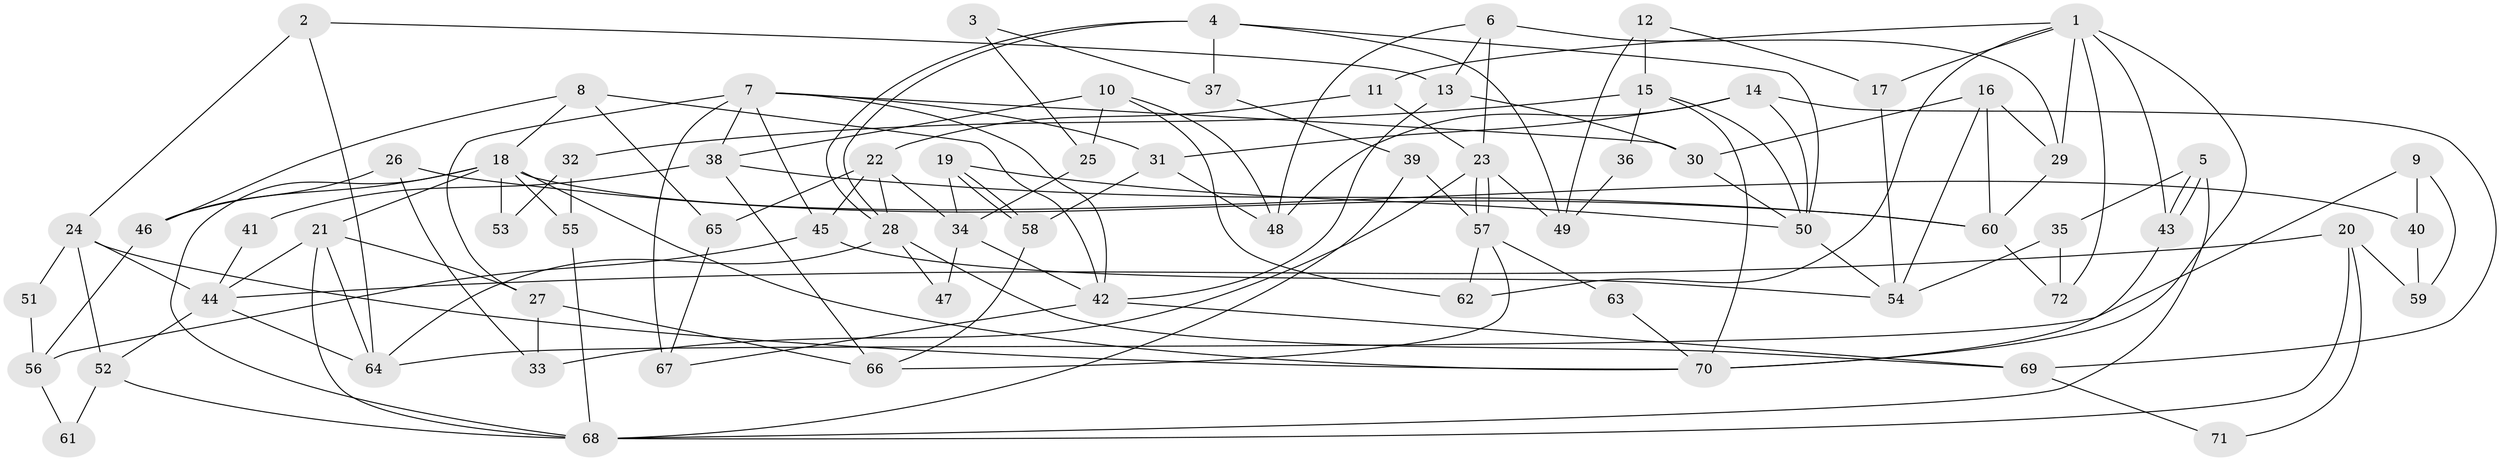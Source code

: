 // coarse degree distribution, {9: 0.09302325581395349, 6: 0.11627906976744186, 3: 0.09302325581395349, 7: 0.06976744186046512, 4: 0.27906976744186046, 5: 0.20930232558139536, 10: 0.023255813953488372, 2: 0.09302325581395349, 8: 0.023255813953488372}
// Generated by graph-tools (version 1.1) at 2025/41/03/06/25 10:41:58]
// undirected, 72 vertices, 144 edges
graph export_dot {
graph [start="1"]
  node [color=gray90,style=filled];
  1;
  2;
  3;
  4;
  5;
  6;
  7;
  8;
  9;
  10;
  11;
  12;
  13;
  14;
  15;
  16;
  17;
  18;
  19;
  20;
  21;
  22;
  23;
  24;
  25;
  26;
  27;
  28;
  29;
  30;
  31;
  32;
  33;
  34;
  35;
  36;
  37;
  38;
  39;
  40;
  41;
  42;
  43;
  44;
  45;
  46;
  47;
  48;
  49;
  50;
  51;
  52;
  53;
  54;
  55;
  56;
  57;
  58;
  59;
  60;
  61;
  62;
  63;
  64;
  65;
  66;
  67;
  68;
  69;
  70;
  71;
  72;
  1 -- 11;
  1 -- 43;
  1 -- 17;
  1 -- 29;
  1 -- 62;
  1 -- 70;
  1 -- 72;
  2 -- 64;
  2 -- 13;
  2 -- 24;
  3 -- 37;
  3 -- 25;
  4 -- 28;
  4 -- 28;
  4 -- 50;
  4 -- 37;
  4 -- 49;
  5 -- 68;
  5 -- 43;
  5 -- 43;
  5 -- 35;
  6 -- 13;
  6 -- 48;
  6 -- 23;
  6 -- 29;
  7 -- 38;
  7 -- 30;
  7 -- 27;
  7 -- 31;
  7 -- 42;
  7 -- 45;
  7 -- 67;
  8 -- 65;
  8 -- 42;
  8 -- 18;
  8 -- 46;
  9 -- 64;
  9 -- 40;
  9 -- 59;
  10 -- 38;
  10 -- 62;
  10 -- 25;
  10 -- 48;
  11 -- 22;
  11 -- 23;
  12 -- 49;
  12 -- 17;
  12 -- 15;
  13 -- 30;
  13 -- 42;
  14 -- 69;
  14 -- 48;
  14 -- 31;
  14 -- 50;
  15 -- 70;
  15 -- 32;
  15 -- 36;
  15 -- 50;
  16 -- 29;
  16 -- 54;
  16 -- 30;
  16 -- 60;
  17 -- 54;
  18 -- 70;
  18 -- 21;
  18 -- 40;
  18 -- 46;
  18 -- 53;
  18 -- 55;
  18 -- 68;
  19 -- 50;
  19 -- 58;
  19 -- 58;
  19 -- 34;
  20 -- 68;
  20 -- 44;
  20 -- 59;
  20 -- 71;
  21 -- 27;
  21 -- 44;
  21 -- 64;
  21 -- 68;
  22 -- 28;
  22 -- 45;
  22 -- 34;
  22 -- 65;
  23 -- 57;
  23 -- 57;
  23 -- 33;
  23 -- 49;
  24 -- 44;
  24 -- 51;
  24 -- 52;
  24 -- 70;
  25 -- 34;
  26 -- 60;
  26 -- 46;
  26 -- 33;
  27 -- 33;
  27 -- 66;
  28 -- 64;
  28 -- 47;
  28 -- 69;
  29 -- 60;
  30 -- 50;
  31 -- 48;
  31 -- 58;
  32 -- 55;
  32 -- 53;
  34 -- 42;
  34 -- 47;
  35 -- 72;
  35 -- 54;
  36 -- 49;
  37 -- 39;
  38 -- 66;
  38 -- 60;
  38 -- 41;
  39 -- 57;
  39 -- 68;
  40 -- 59;
  41 -- 44;
  42 -- 67;
  42 -- 69;
  43 -- 70;
  44 -- 52;
  44 -- 64;
  45 -- 54;
  45 -- 56;
  46 -- 56;
  50 -- 54;
  51 -- 56;
  52 -- 68;
  52 -- 61;
  55 -- 68;
  56 -- 61;
  57 -- 66;
  57 -- 62;
  57 -- 63;
  58 -- 66;
  60 -- 72;
  63 -- 70;
  65 -- 67;
  69 -- 71;
}
